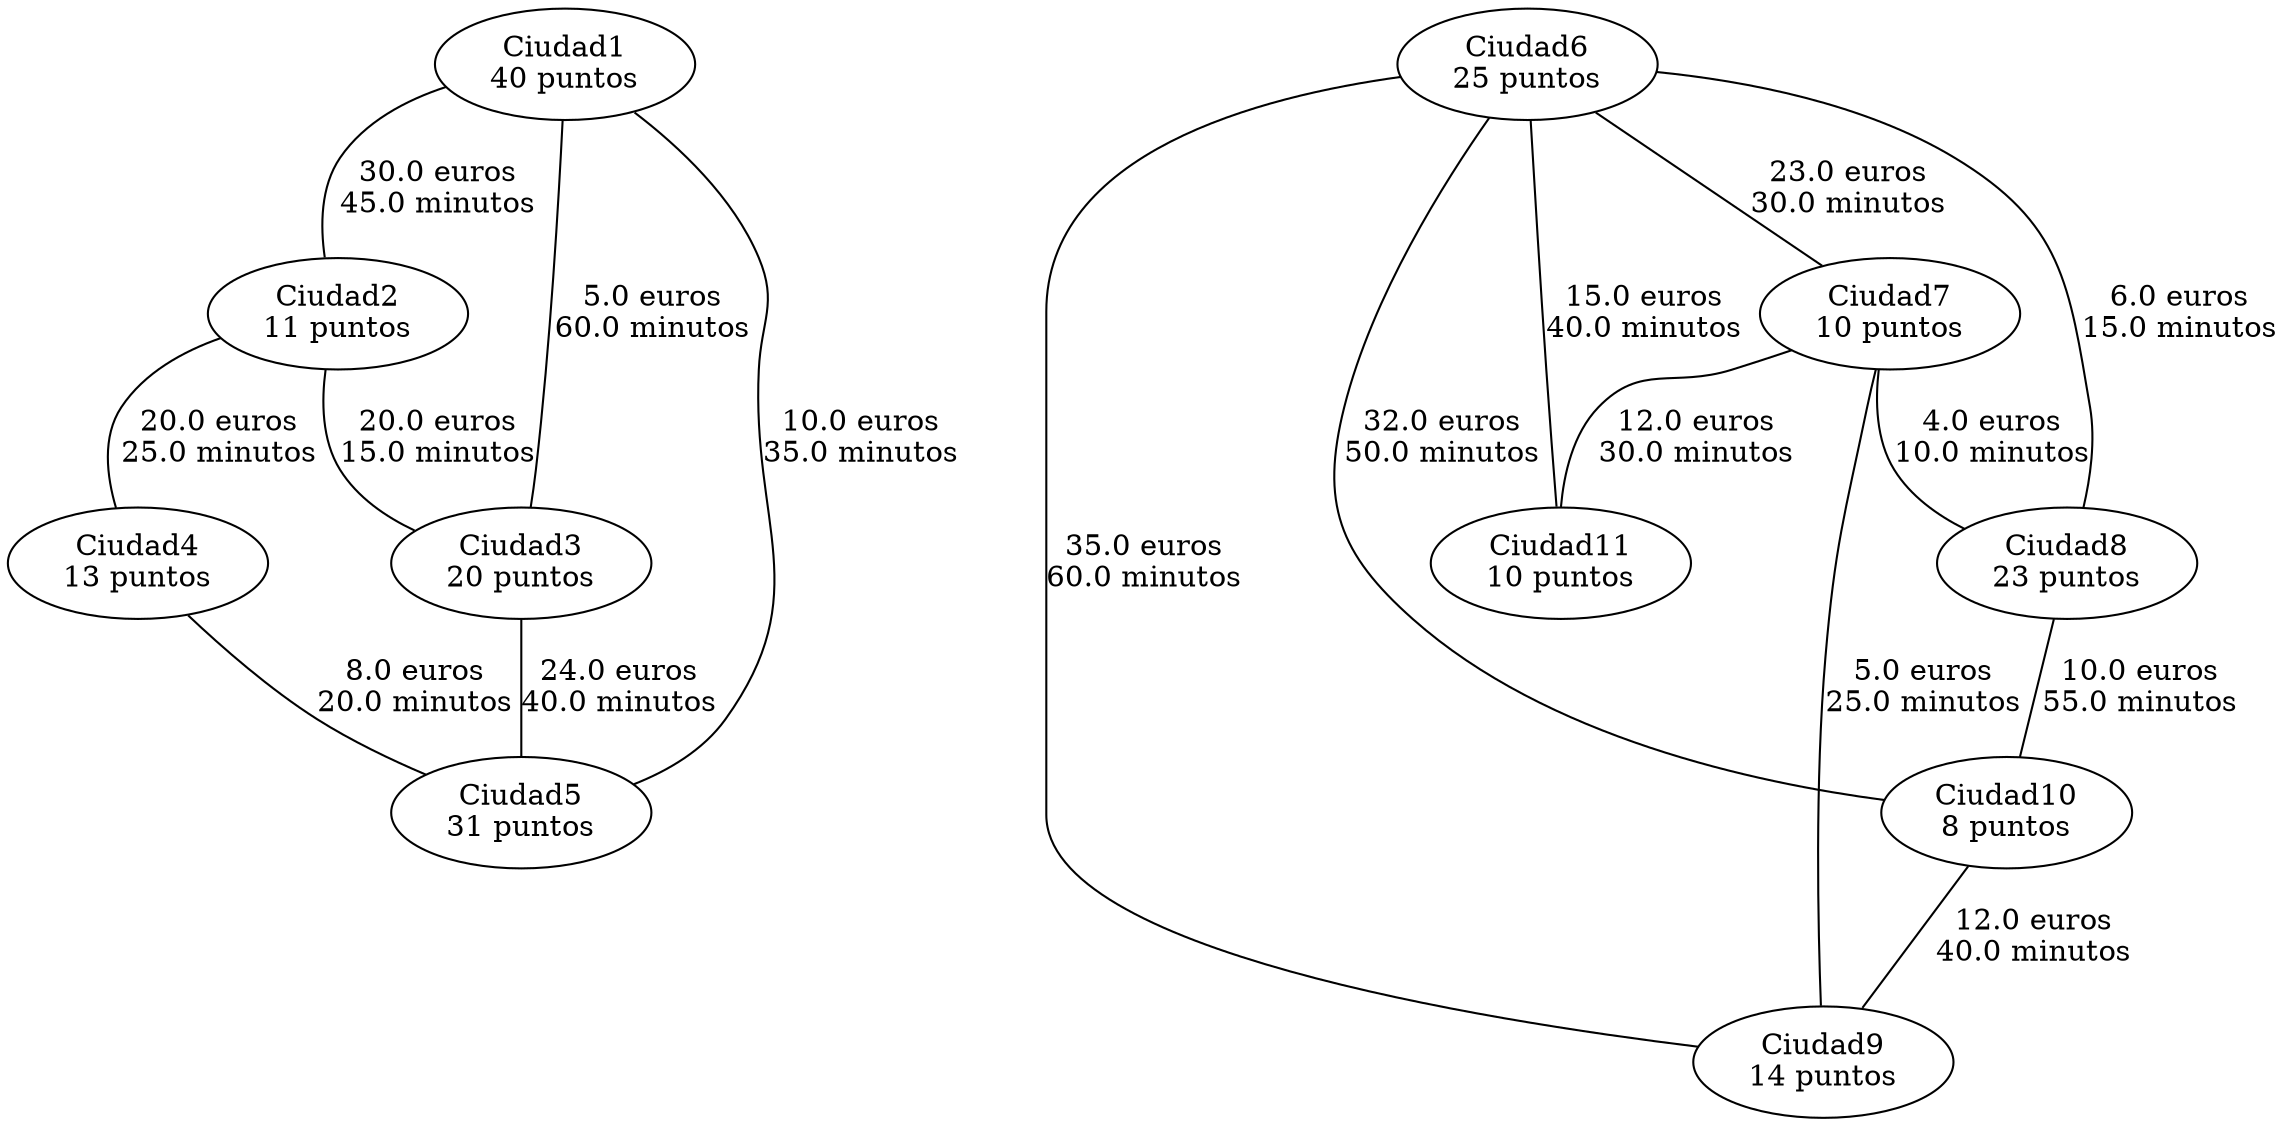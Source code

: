 strict graph G {
  1 [ color="black" label="Ciudad1
40 puntos" ];
  2 [ color="black" label="Ciudad2
11 puntos" ];
  3 [ color="black" label="Ciudad3
20 puntos" ];
  4 [ color="black" label="Ciudad4
13 puntos" ];
  5 [ color="black" label="Ciudad5
31 puntos" ];
  6 [ color="black" label="Ciudad6
25 puntos" ];
  7 [ color="black" label="Ciudad7
10 puntos" ];
  8 [ color="black" label="Ciudad8
23 puntos" ];
  9 [ color="black" label="Ciudad9
14 puntos" ];
  10 [ color="black" label="Ciudad10
8 puntos" ];
  11 [ color="black" label="Ciudad11
10 puntos" ];
  1 -- 2 [ color="black" label="30.0 euros
45.0 minutos" ];
  2 -- 3 [ color="black" label="20.0 euros
15.0 minutos" ];
  3 -- 5 [ color="black" label="24.0 euros
40.0 minutos" ];
  2 -- 4 [ color="black" label="20.0 euros
25.0 minutos" ];
  4 -- 5 [ color="black" label="8.0 euros
20.0 minutos" ];
  1 -- 3 [ color="black" label="5.0 euros
60.0 minutos" ];
  5 -- 1 [ color="black" label="10.0 euros
35.0 minutos" ];
  6 -- 8 [ color="black" label="6.0 euros
15.0 minutos" ];
  9 -- 6 [ color="black" label="35.0 euros
60.0 minutos" ];
  8 -- 10 [ color="black" label="10.0 euros
55.0 minutos" ];
  10 -- 9 [ color="black" label="12.0 euros
40.0 minutos" ];
  6 -- 10 [ color="black" label="32.0 euros
50.0 minutos" ];
  6 -- 7 [ color="black" label="23.0 euros
30.0 minutos" ];
  7 -- 9 [ color="black" label="5.0 euros
25.0 minutos" ];
  7 -- 11 [ color="black" label="12.0 euros
30.0 minutos" ];
  11 -- 6 [ color="black" label="15.0 euros
40.0 minutos" ];
  7 -- 8 [ color="black" label="4.0 euros
10.0 minutos" ];
}
